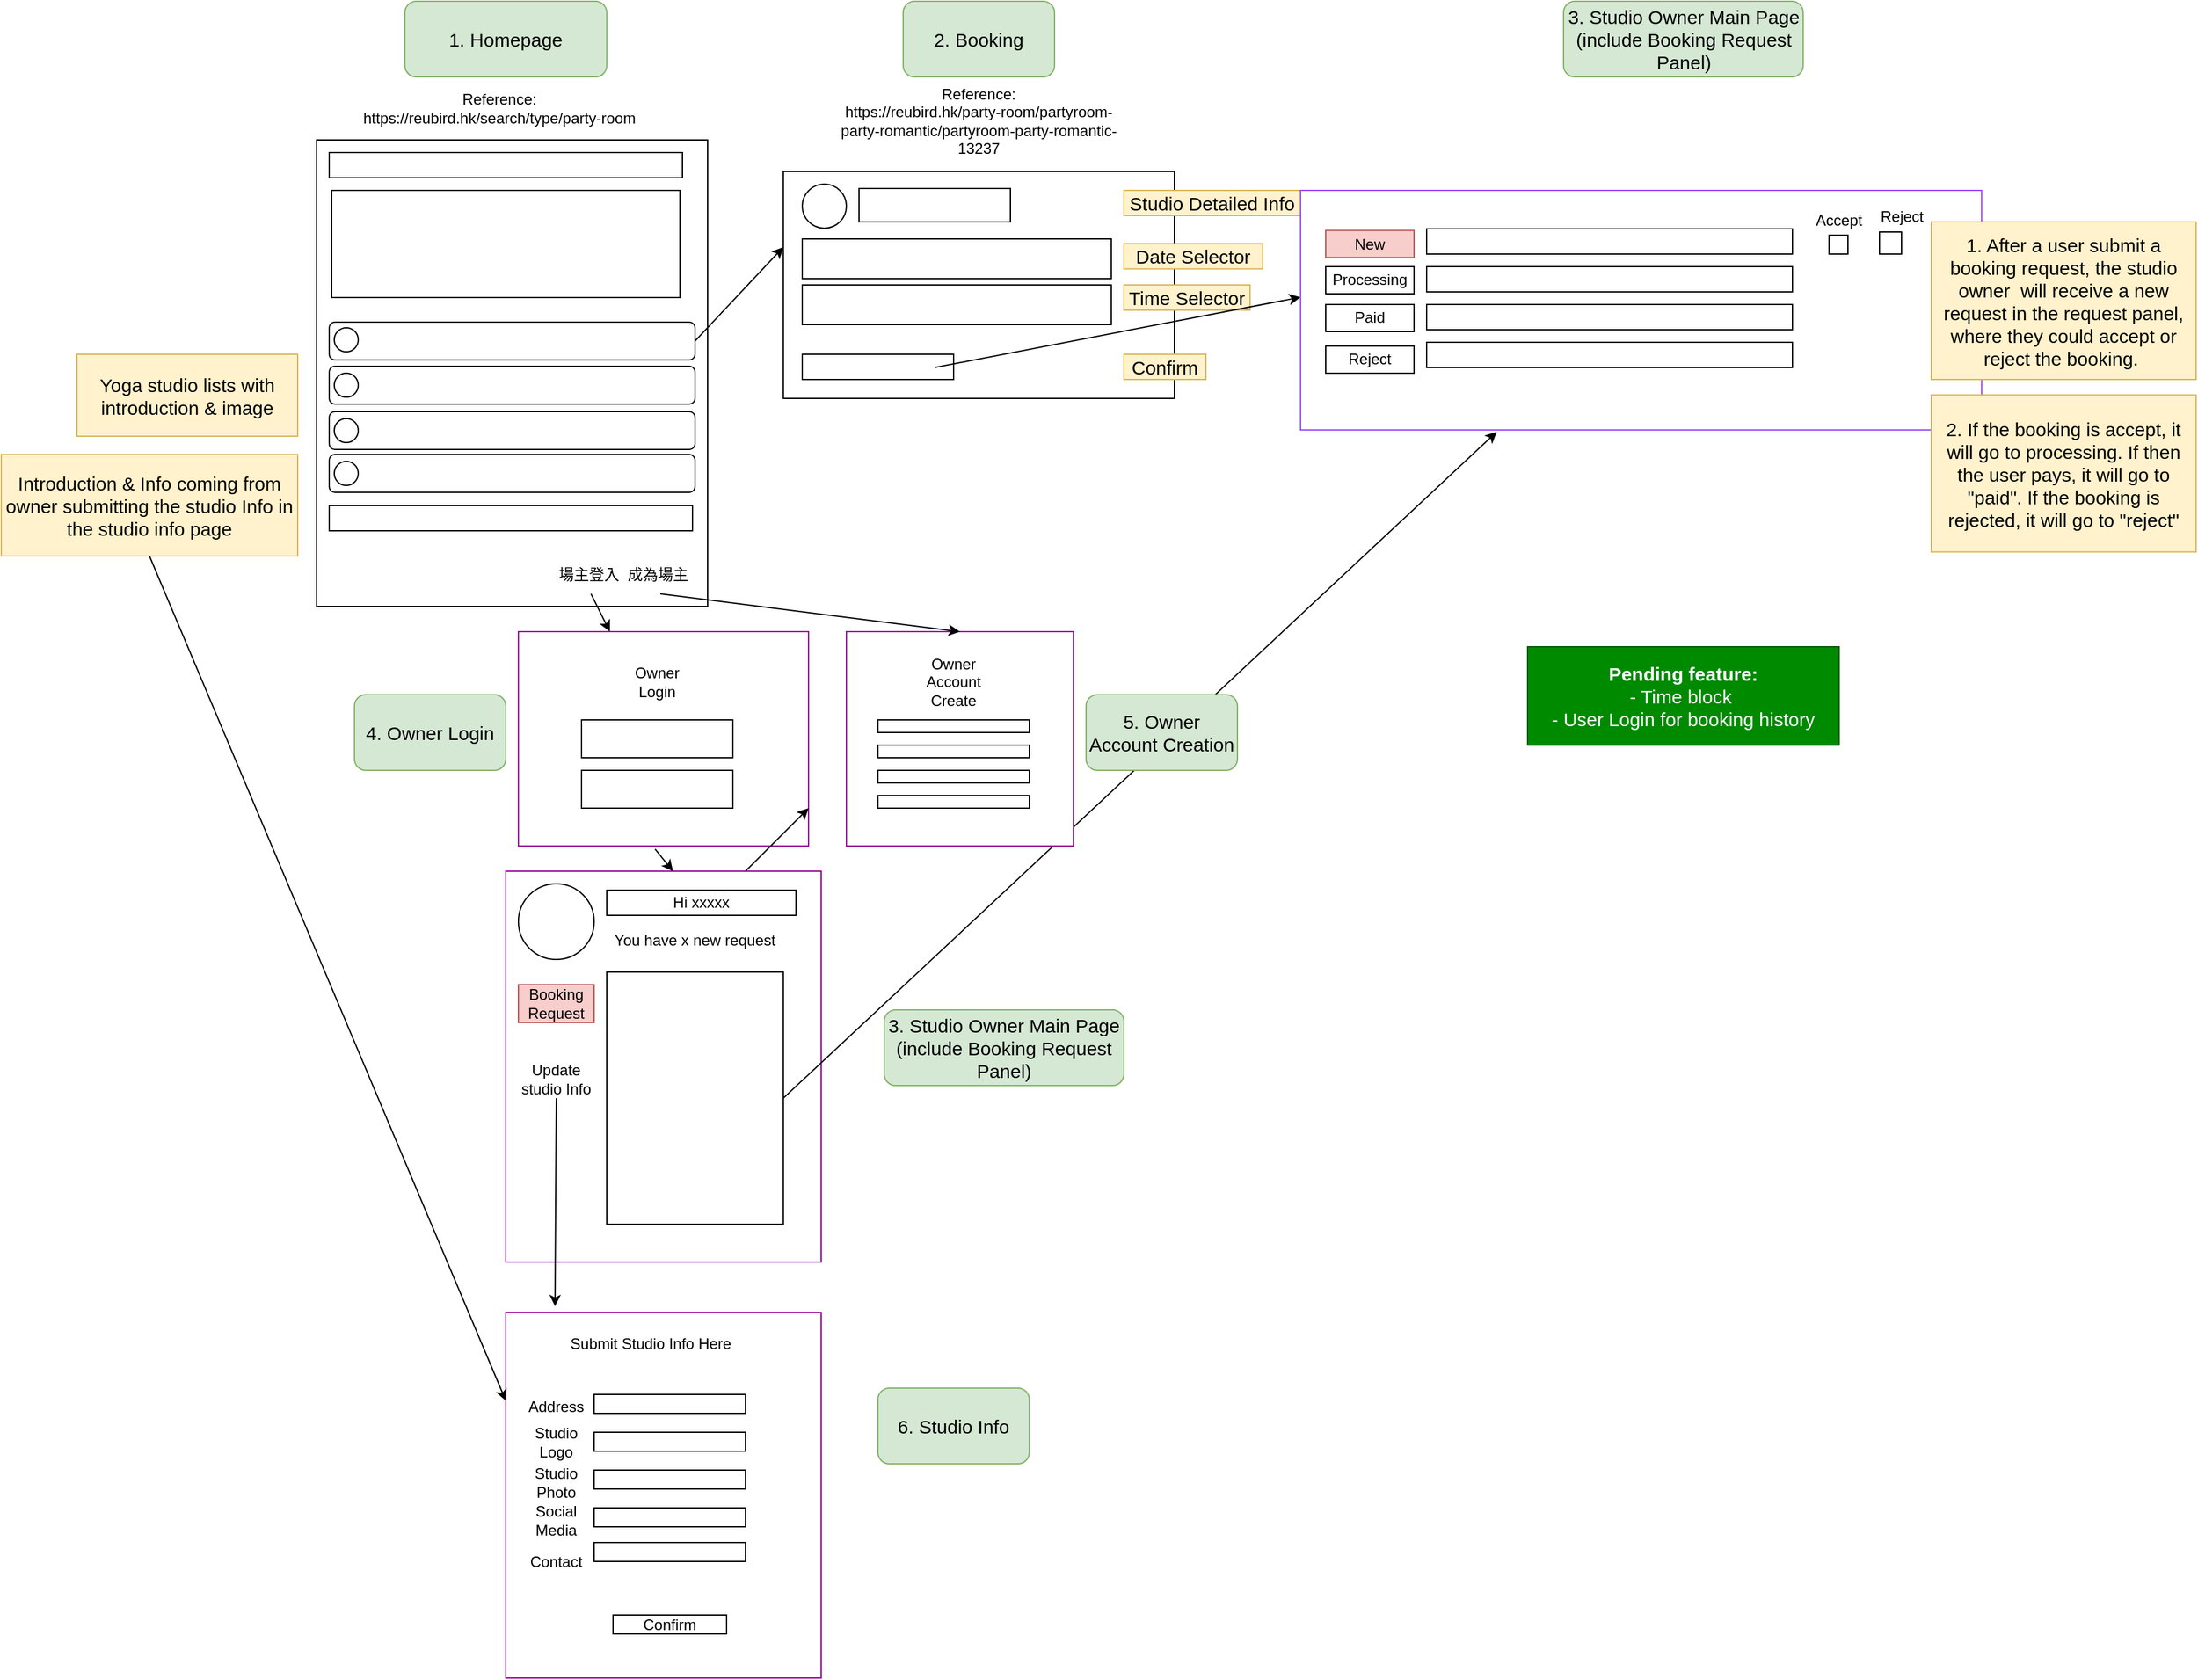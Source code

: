 <mxfile version="22.1.2" type="device">
  <diagram name="Page-1" id="CO8c-XYk3vwqfi9IgGvG">
    <mxGraphModel dx="1804" dy="1721" grid="1" gridSize="10" guides="1" tooltips="1" connect="1" arrows="1" fold="1" page="1" pageScale="1" pageWidth="850" pageHeight="1100" math="0" shadow="0">
      <root>
        <mxCell id="0" />
        <mxCell id="1" parent="0" />
        <mxCell id="W38jNCUu7FZMQDi1C7XV-1" value="" style="rounded=0;whiteSpace=wrap;html=1;" parent="1" vertex="1">
          <mxGeometry x="40" y="40" width="310" height="370" as="geometry" />
        </mxCell>
        <mxCell id="W38jNCUu7FZMQDi1C7XV-8" value="" style="rounded=1;whiteSpace=wrap;html=1;" parent="1" vertex="1">
          <mxGeometry x="50" y="184.5" width="290" height="30" as="geometry" />
        </mxCell>
        <mxCell id="W38jNCUu7FZMQDi1C7XV-9" value="" style="rounded=1;whiteSpace=wrap;html=1;" parent="1" vertex="1">
          <mxGeometry x="50" y="219.5" width="290" height="30" as="geometry" />
        </mxCell>
        <mxCell id="W38jNCUu7FZMQDi1C7XV-10" value="" style="rounded=1;whiteSpace=wrap;html=1;" parent="1" vertex="1">
          <mxGeometry x="50" y="255.5" width="290" height="30" as="geometry" />
        </mxCell>
        <mxCell id="W38jNCUu7FZMQDi1C7XV-11" value="" style="rounded=1;whiteSpace=wrap;html=1;" parent="1" vertex="1">
          <mxGeometry x="50" y="289.5" width="290" height="30" as="geometry" />
        </mxCell>
        <mxCell id="W38jNCUu7FZMQDi1C7XV-12" value="" style="ellipse;whiteSpace=wrap;html=1;aspect=fixed;" parent="1" vertex="1">
          <mxGeometry x="54" y="189" width="19" height="19" as="geometry" />
        </mxCell>
        <mxCell id="W38jNCUu7FZMQDi1C7XV-13" value="" style="ellipse;whiteSpace=wrap;html=1;aspect=fixed;" parent="1" vertex="1">
          <mxGeometry x="54" y="225" width="19" height="19" as="geometry" />
        </mxCell>
        <mxCell id="W38jNCUu7FZMQDi1C7XV-14" value="" style="ellipse;whiteSpace=wrap;html=1;aspect=fixed;" parent="1" vertex="1">
          <mxGeometry x="54" y="261" width="19" height="19" as="geometry" />
        </mxCell>
        <mxCell id="W38jNCUu7FZMQDi1C7XV-15" value="" style="ellipse;whiteSpace=wrap;html=1;aspect=fixed;" parent="1" vertex="1">
          <mxGeometry x="54" y="295" width="19" height="19" as="geometry" />
        </mxCell>
        <mxCell id="W38jNCUu7FZMQDi1C7XV-22" value="&lt;font style=&quot;font-size: 15px;&quot;&gt;Yoga studio lists with introduction &amp;amp; image&lt;/font&gt;" style="rounded=0;whiteSpace=wrap;html=1;fillColor=#fff2cc;strokeColor=#d6b656;" parent="1" vertex="1">
          <mxGeometry x="-150" y="210" width="175" height="65" as="geometry" />
        </mxCell>
        <mxCell id="W38jNCUu7FZMQDi1C7XV-27" value="" style="endArrow=classic;html=1;rounded=0;exitX=1;exitY=0.5;exitDx=0;exitDy=0;" parent="1" source="W38jNCUu7FZMQDi1C7XV-8" edge="1">
          <mxGeometry width="50" height="50" relative="1" as="geometry">
            <mxPoint x="240" y="140" as="sourcePoint" />
            <mxPoint x="410" y="125" as="targetPoint" />
          </mxGeometry>
        </mxCell>
        <mxCell id="W38jNCUu7FZMQDi1C7XV-28" value="" style="rounded=0;whiteSpace=wrap;html=1;" parent="1" vertex="1">
          <mxGeometry x="410" y="65" width="310" height="180" as="geometry" />
        </mxCell>
        <mxCell id="W38jNCUu7FZMQDi1C7XV-29" value="" style="ellipse;whiteSpace=wrap;html=1;aspect=fixed;" parent="1" vertex="1">
          <mxGeometry x="425" y="75" width="35" height="35" as="geometry" />
        </mxCell>
        <mxCell id="W38jNCUu7FZMQDi1C7XV-30" value="" style="rounded=0;whiteSpace=wrap;html=1;" parent="1" vertex="1">
          <mxGeometry x="470" y="78.5" width="120" height="26.5" as="geometry" />
        </mxCell>
        <mxCell id="W38jNCUu7FZMQDi1C7XV-31" value="" style="rounded=0;whiteSpace=wrap;html=1;" parent="1" vertex="1">
          <mxGeometry x="425" y="118.5" width="245" height="31.5" as="geometry" />
        </mxCell>
        <mxCell id="W38jNCUu7FZMQDi1C7XV-32" value="" style="rounded=0;whiteSpace=wrap;html=1;" parent="1" vertex="1">
          <mxGeometry x="425" y="155" width="245" height="31.5" as="geometry" />
        </mxCell>
        <mxCell id="W38jNCUu7FZMQDi1C7XV-33" value="&lt;font style=&quot;font-size: 15px;&quot;&gt;Studio Detailed Info&lt;/font&gt;" style="rounded=0;whiteSpace=wrap;html=1;fillColor=#fff2cc;strokeColor=#d6b656;fontSize=15;" parent="1" vertex="1">
          <mxGeometry x="680" y="80" width="140" height="20" as="geometry" />
        </mxCell>
        <mxCell id="W38jNCUu7FZMQDi1C7XV-35" value="&lt;font style=&quot;font-size: 15px;&quot;&gt;Date Selector&lt;/font&gt;" style="rounded=0;whiteSpace=wrap;html=1;fillColor=#fff2cc;strokeColor=#d6b656;fontSize=15;" parent="1" vertex="1">
          <mxGeometry x="680" y="122.25" width="110" height="20" as="geometry" />
        </mxCell>
        <mxCell id="W38jNCUu7FZMQDi1C7XV-36" value="&lt;font style=&quot;font-size: 15px;&quot;&gt;Time Selector&lt;/font&gt;" style="rounded=0;whiteSpace=wrap;html=1;fillColor=#fff2cc;strokeColor=#d6b656;fontSize=15;" parent="1" vertex="1">
          <mxGeometry x="680" y="155" width="100" height="20" as="geometry" />
        </mxCell>
        <mxCell id="W38jNCUu7FZMQDi1C7XV-37" value="" style="rounded=0;whiteSpace=wrap;html=1;" parent="1" vertex="1">
          <mxGeometry x="425" y="210" width="120" height="20" as="geometry" />
        </mxCell>
        <mxCell id="W38jNCUu7FZMQDi1C7XV-38" value="&lt;span style=&quot;font-size: 15px;&quot;&gt;Confirm&lt;/span&gt;" style="rounded=0;whiteSpace=wrap;html=1;fillColor=#fff2cc;strokeColor=#d6b656;fontSize=15;" parent="1" vertex="1">
          <mxGeometry x="680" y="210" width="65" height="20" as="geometry" />
        </mxCell>
        <mxCell id="W38jNCUu7FZMQDi1C7XV-39" value="" style="endArrow=classic;html=1;rounded=0;exitX=1;exitY=0.5;exitDx=0;exitDy=0;entryX=0;entryY=0.446;entryDx=0;entryDy=0;entryPerimeter=0;" parent="1" target="W38jNCUu7FZMQDi1C7XV-47" edge="1">
          <mxGeometry width="50" height="50" relative="1" as="geometry">
            <mxPoint x="530" y="220.5" as="sourcePoint" />
            <mxPoint x="820" y="220" as="targetPoint" />
          </mxGeometry>
        </mxCell>
        <mxCell id="W38jNCUu7FZMQDi1C7XV-47" value="" style="rounded=0;whiteSpace=wrap;html=1;strokeColor=#9a47ff;" parent="1" vertex="1">
          <mxGeometry x="820" y="80" width="540" height="190" as="geometry" />
        </mxCell>
        <mxCell id="W38jNCUu7FZMQDi1C7XV-50" value="" style="rounded=0;whiteSpace=wrap;html=1;" parent="1" vertex="1">
          <mxGeometry x="920" y="140.5" width="290" height="20" as="geometry" />
        </mxCell>
        <mxCell id="W38jNCUu7FZMQDi1C7XV-65" value="" style="rounded=0;whiteSpace=wrap;html=1;" parent="1" vertex="1">
          <mxGeometry x="52" y="80" width="276" height="85" as="geometry" />
        </mxCell>
        <mxCell id="W38jNCUu7FZMQDi1C7XV-66" value="" style="rounded=0;whiteSpace=wrap;html=1;" parent="1" vertex="1">
          <mxGeometry x="50" y="50" width="280" height="20" as="geometry" />
        </mxCell>
        <mxCell id="W38jNCUu7FZMQDi1C7XV-67" value="" style="rounded=0;whiteSpace=wrap;html=1;" parent="1" vertex="1">
          <mxGeometry x="50" y="330" width="288" height="20" as="geometry" />
        </mxCell>
        <mxCell id="W38jNCUu7FZMQDi1C7XV-68" value="場主登入&amp;nbsp; 成為場主&amp;nbsp;" style="text;html=1;strokeColor=none;fillColor=none;align=center;verticalAlign=middle;whiteSpace=wrap;rounded=0;" parent="1" vertex="1">
          <mxGeometry x="230" y="370" width="110" height="30" as="geometry" />
        </mxCell>
        <mxCell id="W38jNCUu7FZMQDi1C7XV-70" value="" style="rounded=0;whiteSpace=wrap;html=1;strokeColor=#990099;" parent="1" vertex="1">
          <mxGeometry x="190" y="620" width="250" height="310" as="geometry" />
        </mxCell>
        <mxCell id="W38jNCUu7FZMQDi1C7XV-71" value="" style="rounded=0;whiteSpace=wrap;html=1;" parent="1" vertex="1">
          <mxGeometry x="920" y="170.5" width="290" height="20" as="geometry" />
        </mxCell>
        <mxCell id="W38jNCUu7FZMQDi1C7XV-72" value="" style="rounded=0;whiteSpace=wrap;html=1;" parent="1" vertex="1">
          <mxGeometry x="920" y="200.5" width="290" height="20" as="geometry" />
        </mxCell>
        <mxCell id="W38jNCUu7FZMQDi1C7XV-74" value="&lt;b style=&quot;font-size: 15px;&quot;&gt;Pending feature: &lt;/b&gt;&lt;br style=&quot;font-size: 15px;&quot;&gt;- Time block&amp;nbsp;&lt;br style=&quot;font-size: 15px;&quot;&gt;- User Login for booking history" style="text;html=1;strokeColor=#005700;fillColor=#008a00;align=center;verticalAlign=middle;whiteSpace=wrap;rounded=0;fontColor=#ffffff;fontSize=15;" parent="1" vertex="1">
          <mxGeometry x="1000" y="442" width="247" height="78" as="geometry" />
        </mxCell>
        <mxCell id="W38jNCUu7FZMQDi1C7XV-75" value="" style="ellipse;whiteSpace=wrap;html=1;aspect=fixed;" parent="1" vertex="1">
          <mxGeometry x="200" y="630" width="60" height="60" as="geometry" />
        </mxCell>
        <mxCell id="W38jNCUu7FZMQDi1C7XV-76" value="Hi xxxxx" style="rounded=0;whiteSpace=wrap;html=1;" parent="1" vertex="1">
          <mxGeometry x="270" y="635" width="150" height="20" as="geometry" />
        </mxCell>
        <mxCell id="W38jNCUu7FZMQDi1C7XV-77" value="Booking Request" style="text;html=1;strokeColor=#b85450;fillColor=#f8cecc;align=center;verticalAlign=middle;whiteSpace=wrap;rounded=0;" parent="1" vertex="1">
          <mxGeometry x="200" y="710" width="60" height="30" as="geometry" />
        </mxCell>
        <mxCell id="W38jNCUu7FZMQDi1C7XV-78" value="Update studio Info" style="text;html=1;strokeColor=none;fillColor=none;align=center;verticalAlign=middle;whiteSpace=wrap;rounded=0;" parent="1" vertex="1">
          <mxGeometry x="200" y="770" width="60" height="30" as="geometry" />
        </mxCell>
        <mxCell id="W38jNCUu7FZMQDi1C7XV-79" value="" style="endArrow=classic;html=1;rounded=0;entryX=0.288;entryY=1.008;entryDx=0;entryDy=0;entryPerimeter=0;exitX=1;exitY=0.5;exitDx=0;exitDy=0;" parent="1" source="W38jNCUu7FZMQDi1C7XV-110" target="W38jNCUu7FZMQDi1C7XV-47" edge="1">
          <mxGeometry width="50" height="50" relative="1" as="geometry">
            <mxPoint x="270" y="725" as="sourcePoint" />
            <mxPoint x="820" y="360" as="targetPoint" />
          </mxGeometry>
        </mxCell>
        <mxCell id="W38jNCUu7FZMQDi1C7XV-87" value="" style="rounded=0;whiteSpace=wrap;html=1;" parent="1" vertex="1">
          <mxGeometry x="920" y="110.5" width="290" height="20" as="geometry" />
        </mxCell>
        <mxCell id="W38jNCUu7FZMQDi1C7XV-92" value="" style="whiteSpace=wrap;html=1;aspect=fixed;" parent="1" vertex="1">
          <mxGeometry x="1279" y="113" width="17.5" height="17.5" as="geometry" />
        </mxCell>
        <mxCell id="W38jNCUu7FZMQDi1C7XV-93" value="" style="whiteSpace=wrap;html=1;aspect=fixed;" parent="1" vertex="1">
          <mxGeometry x="1239" y="115.5" width="15" height="15" as="geometry" />
        </mxCell>
        <mxCell id="W38jNCUu7FZMQDi1C7XV-95" value="Reject" style="text;html=1;strokeColor=none;fillColor=none;align=center;verticalAlign=middle;whiteSpace=wrap;rounded=0;" parent="1" vertex="1">
          <mxGeometry x="1266.5" y="86" width="60" height="30" as="geometry" />
        </mxCell>
        <mxCell id="W38jNCUu7FZMQDi1C7XV-98" value="New" style="rounded=0;whiteSpace=wrap;html=1;fillColor=#f8cecc;strokeColor=#b85450;" parent="1" vertex="1">
          <mxGeometry x="840" y="111.75" width="70" height="21.5" as="geometry" />
        </mxCell>
        <mxCell id="W38jNCUu7FZMQDi1C7XV-99" value="Processing" style="rounded=0;whiteSpace=wrap;html=1;" parent="1" vertex="1">
          <mxGeometry x="840" y="140.5" width="70" height="21.5" as="geometry" />
        </mxCell>
        <mxCell id="W38jNCUu7FZMQDi1C7XV-100" value="Paid" style="rounded=0;whiteSpace=wrap;html=1;" parent="1" vertex="1">
          <mxGeometry x="840" y="170.5" width="70" height="21.5" as="geometry" />
        </mxCell>
        <mxCell id="W38jNCUu7FZMQDi1C7XV-101" value="Reject" style="rounded=0;whiteSpace=wrap;html=1;" parent="1" vertex="1">
          <mxGeometry x="840" y="203.5" width="70" height="21.5" as="geometry" />
        </mxCell>
        <mxCell id="W38jNCUu7FZMQDi1C7XV-103" value="Accept" style="text;html=1;strokeColor=none;fillColor=none;align=center;verticalAlign=middle;whiteSpace=wrap;rounded=0;" parent="1" vertex="1">
          <mxGeometry x="1216.5" y="88.5" width="60" height="30" as="geometry" />
        </mxCell>
        <mxCell id="W38jNCUu7FZMQDi1C7XV-104" value="" style="rounded=0;whiteSpace=wrap;html=1;strokeColor=#990099;" parent="1" vertex="1">
          <mxGeometry x="200" y="430" width="230" height="170" as="geometry" />
        </mxCell>
        <mxCell id="W38jNCUu7FZMQDi1C7XV-105" value="Owner Login" style="text;html=1;strokeColor=none;fillColor=none;align=center;verticalAlign=middle;whiteSpace=wrap;rounded=0;" parent="1" vertex="1">
          <mxGeometry x="280" y="455" width="60" height="30" as="geometry" />
        </mxCell>
        <mxCell id="W38jNCUu7FZMQDi1C7XV-106" value="" style="rounded=0;whiteSpace=wrap;html=1;" parent="1" vertex="1">
          <mxGeometry x="250" y="500" width="120" height="30" as="geometry" />
        </mxCell>
        <mxCell id="W38jNCUu7FZMQDi1C7XV-107" value="" style="rounded=0;whiteSpace=wrap;html=1;" parent="1" vertex="1">
          <mxGeometry x="250" y="540" width="120" height="30" as="geometry" />
        </mxCell>
        <mxCell id="W38jNCUu7FZMQDi1C7XV-108" value="" style="endArrow=classic;html=1;rounded=0;exitX=0.25;exitY=1;exitDx=0;exitDy=0;" parent="1" source="W38jNCUu7FZMQDi1C7XV-68" target="W38jNCUu7FZMQDi1C7XV-104" edge="1">
          <mxGeometry width="50" height="50" relative="1" as="geometry">
            <mxPoint x="460" y="580" as="sourcePoint" />
            <mxPoint x="510" y="530" as="targetPoint" />
          </mxGeometry>
        </mxCell>
        <mxCell id="W38jNCUu7FZMQDi1C7XV-109" value="" style="endArrow=classic;html=1;rounded=0;exitX=0.471;exitY=1.014;exitDx=0;exitDy=0;exitPerimeter=0;entryX=0.53;entryY=0;entryDx=0;entryDy=0;entryPerimeter=0;" parent="1" source="W38jNCUu7FZMQDi1C7XV-104" target="W38jNCUu7FZMQDi1C7XV-70" edge="1">
          <mxGeometry width="50" height="50" relative="1" as="geometry">
            <mxPoint x="460" y="690" as="sourcePoint" />
            <mxPoint x="510" y="640" as="targetPoint" />
          </mxGeometry>
        </mxCell>
        <mxCell id="W38jNCUu7FZMQDi1C7XV-110" value="" style="rounded=0;whiteSpace=wrap;html=1;" parent="1" vertex="1">
          <mxGeometry x="270" y="700" width="140" height="200" as="geometry" />
        </mxCell>
        <mxCell id="W38jNCUu7FZMQDi1C7XV-112" value="You have x new request" style="text;html=1;strokeColor=none;fillColor=none;align=center;verticalAlign=middle;whiteSpace=wrap;rounded=0;" parent="1" vertex="1">
          <mxGeometry x="270" y="660" width="140" height="30" as="geometry" />
        </mxCell>
        <mxCell id="W38jNCUu7FZMQDi1C7XV-113" value="&lt;font style=&quot;font-size: 15px;&quot;&gt;1. Homepage&lt;/font&gt;" style="rounded=1;whiteSpace=wrap;html=1;fillColor=#d5e8d4;strokeColor=#82b366;" parent="1" vertex="1">
          <mxGeometry x="110" y="-70" width="160" height="60" as="geometry" />
        </mxCell>
        <mxCell id="W38jNCUu7FZMQDi1C7XV-114" value="&lt;font style=&quot;font-size: 15px;&quot;&gt;2. Booking&lt;/font&gt;" style="rounded=1;whiteSpace=wrap;html=1;fillColor=#d5e8d4;strokeColor=#82b366;" parent="1" vertex="1">
          <mxGeometry x="505" y="-70" width="120" height="60" as="geometry" />
        </mxCell>
        <mxCell id="W38jNCUu7FZMQDi1C7XV-116" value="4. Owner Login" style="rounded=1;whiteSpace=wrap;html=1;fillColor=#d5e8d4;strokeColor=#82b366;fontSize=15;" parent="1" vertex="1">
          <mxGeometry x="70" y="480" width="120" height="60" as="geometry" />
        </mxCell>
        <mxCell id="W38jNCUu7FZMQDi1C7XV-117" value="3. Studio Owner Main Page (include Booking Request Panel)" style="rounded=1;whiteSpace=wrap;html=1;fillColor=#d5e8d4;strokeColor=#82b366;fontSize=15;" parent="1" vertex="1">
          <mxGeometry x="490" y="730" width="190" height="60" as="geometry" />
        </mxCell>
        <mxCell id="W38jNCUu7FZMQDi1C7XV-118" value="" style="rounded=0;whiteSpace=wrap;html=1;strokeColor=#990099;" parent="1" vertex="1">
          <mxGeometry x="460" y="430" width="180" height="170" as="geometry" />
        </mxCell>
        <mxCell id="W38jNCUu7FZMQDi1C7XV-119" value="Owner Account Create" style="text;html=1;strokeColor=none;fillColor=none;align=center;verticalAlign=middle;whiteSpace=wrap;rounded=0;" parent="1" vertex="1">
          <mxGeometry x="515" y="455" width="60" height="30" as="geometry" />
        </mxCell>
        <mxCell id="W38jNCUu7FZMQDi1C7XV-120" value="" style="rounded=0;whiteSpace=wrap;html=1;" parent="1" vertex="1">
          <mxGeometry x="485" y="500" width="120" height="10" as="geometry" />
        </mxCell>
        <mxCell id="W38jNCUu7FZMQDi1C7XV-121" value="" style="rounded=0;whiteSpace=wrap;html=1;" parent="1" vertex="1">
          <mxGeometry x="485" y="540" width="120" height="10" as="geometry" />
        </mxCell>
        <mxCell id="W38jNCUu7FZMQDi1C7XV-123" value="" style="rounded=0;whiteSpace=wrap;html=1;" parent="1" vertex="1">
          <mxGeometry x="485" y="520" width="120" height="10" as="geometry" />
        </mxCell>
        <mxCell id="W38jNCUu7FZMQDi1C7XV-124" value="5. Owner Account Creation" style="rounded=1;whiteSpace=wrap;html=1;fillColor=#d5e8d4;strokeColor=#82b366;fontSize=15;" parent="1" vertex="1">
          <mxGeometry x="650" y="480" width="120" height="60" as="geometry" />
        </mxCell>
        <mxCell id="W38jNCUu7FZMQDi1C7XV-125" value="" style="endArrow=classic;html=1;rounded=0;exitX=0.75;exitY=1;exitDx=0;exitDy=0;entryX=0.5;entryY=0;entryDx=0;entryDy=0;" parent="1" source="W38jNCUu7FZMQDi1C7XV-68" target="W38jNCUu7FZMQDi1C7XV-118" edge="1">
          <mxGeometry width="50" height="50" relative="1" as="geometry">
            <mxPoint x="360" y="410" as="sourcePoint" />
            <mxPoint x="410" y="360" as="targetPoint" />
          </mxGeometry>
        </mxCell>
        <mxCell id="W38jNCUu7FZMQDi1C7XV-126" value="" style="rounded=0;whiteSpace=wrap;html=1;" parent="1" vertex="1">
          <mxGeometry x="485" y="560" width="120" height="10" as="geometry" />
        </mxCell>
        <mxCell id="W38jNCUu7FZMQDi1C7XV-128" value="6. Studio Info" style="rounded=1;whiteSpace=wrap;html=1;fillColor=#d5e8d4;strokeColor=#82b366;fontSize=15;" parent="1" vertex="1">
          <mxGeometry x="485" y="1030" width="120" height="60" as="geometry" />
        </mxCell>
        <mxCell id="W38jNCUu7FZMQDi1C7XV-144" value="Reference: https://reubird.hk/search/type/party-room" style="text;html=1;strokeColor=none;fillColor=none;align=center;verticalAlign=middle;whiteSpace=wrap;rounded=0;" parent="1" vertex="1">
          <mxGeometry x="70" width="230" height="30" as="geometry" />
        </mxCell>
        <mxCell id="W38jNCUu7FZMQDi1C7XV-153" value="" style="group" parent="1" connectable="0" vertex="1">
          <mxGeometry x="190" y="970" width="250" height="290" as="geometry" />
        </mxCell>
        <mxCell id="W38jNCUu7FZMQDi1C7XV-127" value="" style="rounded=0;whiteSpace=wrap;html=1;strokeColor=#990099;" parent="W38jNCUu7FZMQDi1C7XV-153" vertex="1">
          <mxGeometry width="250" height="290" as="geometry" />
        </mxCell>
        <mxCell id="W38jNCUu7FZMQDi1C7XV-130" value="" style="rounded=0;whiteSpace=wrap;html=1;" parent="W38jNCUu7FZMQDi1C7XV-153" vertex="1">
          <mxGeometry x="70" y="65" width="120" height="15" as="geometry" />
        </mxCell>
        <mxCell id="W38jNCUu7FZMQDi1C7XV-133" value="" style="rounded=0;whiteSpace=wrap;html=1;" parent="W38jNCUu7FZMQDi1C7XV-153" vertex="1">
          <mxGeometry x="70" y="95" width="120" height="15" as="geometry" />
        </mxCell>
        <mxCell id="W38jNCUu7FZMQDi1C7XV-134" value="" style="rounded=0;whiteSpace=wrap;html=1;" parent="W38jNCUu7FZMQDi1C7XV-153" vertex="1">
          <mxGeometry x="70" y="125" width="120" height="15" as="geometry" />
        </mxCell>
        <mxCell id="W38jNCUu7FZMQDi1C7XV-135" value="" style="rounded=0;whiteSpace=wrap;html=1;" parent="W38jNCUu7FZMQDi1C7XV-153" vertex="1">
          <mxGeometry x="70" y="155" width="120" height="15" as="geometry" />
        </mxCell>
        <mxCell id="W38jNCUu7FZMQDi1C7XV-136" value="" style="rounded=0;whiteSpace=wrap;html=1;" parent="W38jNCUu7FZMQDi1C7XV-153" vertex="1">
          <mxGeometry x="70" y="182.5" width="120" height="15" as="geometry" />
        </mxCell>
        <mxCell id="W38jNCUu7FZMQDi1C7XV-137" value="Address" style="text;html=1;strokeColor=none;fillColor=none;align=center;verticalAlign=middle;whiteSpace=wrap;rounded=0;" parent="W38jNCUu7FZMQDi1C7XV-153" vertex="1">
          <mxGeometry x="10" y="60" width="60" height="30" as="geometry" />
        </mxCell>
        <mxCell id="W38jNCUu7FZMQDi1C7XV-139" value="Studio Logo" style="text;html=1;strokeColor=none;fillColor=none;align=center;verticalAlign=middle;whiteSpace=wrap;rounded=0;" parent="W38jNCUu7FZMQDi1C7XV-153" vertex="1">
          <mxGeometry x="10" y="87.5" width="60" height="30" as="geometry" />
        </mxCell>
        <mxCell id="W38jNCUu7FZMQDi1C7XV-140" value="Studio Photo" style="text;html=1;strokeColor=none;fillColor=none;align=center;verticalAlign=middle;whiteSpace=wrap;rounded=0;" parent="W38jNCUu7FZMQDi1C7XV-153" vertex="1">
          <mxGeometry x="10" y="120" width="60" height="30" as="geometry" />
        </mxCell>
        <mxCell id="W38jNCUu7FZMQDi1C7XV-141" value="Social Media" style="text;html=1;strokeColor=none;fillColor=none;align=center;verticalAlign=middle;whiteSpace=wrap;rounded=0;" parent="W38jNCUu7FZMQDi1C7XV-153" vertex="1">
          <mxGeometry x="10" y="150" width="60" height="30" as="geometry" />
        </mxCell>
        <mxCell id="W38jNCUu7FZMQDi1C7XV-142" value="Contact" style="text;html=1;strokeColor=none;fillColor=none;align=center;verticalAlign=middle;whiteSpace=wrap;rounded=0;" parent="W38jNCUu7FZMQDi1C7XV-153" vertex="1">
          <mxGeometry x="10" y="182.5" width="60" height="30" as="geometry" />
        </mxCell>
        <mxCell id="W38jNCUu7FZMQDi1C7XV-143" value="Confirm" style="rounded=0;whiteSpace=wrap;html=1;" parent="W38jNCUu7FZMQDi1C7XV-153" vertex="1">
          <mxGeometry x="85" y="240" width="90" height="15" as="geometry" />
        </mxCell>
        <mxCell id="W38jNCUu7FZMQDi1C7XV-160" value="Submit Studio Info Here" style="text;html=1;strokeColor=none;fillColor=none;align=center;verticalAlign=middle;whiteSpace=wrap;rounded=0;" parent="W38jNCUu7FZMQDi1C7XV-153" vertex="1">
          <mxGeometry x="40" y="10" width="150" height="30" as="geometry" />
        </mxCell>
        <mxCell id="W38jNCUu7FZMQDi1C7XV-154" value="" style="endArrow=classic;html=1;rounded=0;exitX=0.5;exitY=1;exitDx=0;exitDy=0;entryX=0.156;entryY=-0.017;entryDx=0;entryDy=0;entryPerimeter=0;" parent="1" source="W38jNCUu7FZMQDi1C7XV-78" target="W38jNCUu7FZMQDi1C7XV-127" edge="1">
          <mxGeometry width="50" height="50" relative="1" as="geometry">
            <mxPoint x="390" y="860" as="sourcePoint" />
            <mxPoint x="440" y="810" as="targetPoint" />
          </mxGeometry>
        </mxCell>
        <mxCell id="W38jNCUu7FZMQDi1C7XV-155" value="&lt;font style=&quot;font-size: 15px;&quot;&gt;Introduction &amp;amp; Info coming from owner submitting the studio Info in the studio info page&lt;/font&gt;" style="rounded=0;whiteSpace=wrap;html=1;fillColor=#fff2cc;strokeColor=#d6b656;" parent="1" vertex="1">
          <mxGeometry x="-210" y="289.5" width="235" height="80.5" as="geometry" />
        </mxCell>
        <mxCell id="W38jNCUu7FZMQDi1C7XV-157" value="" style="endArrow=classic;html=1;rounded=0;" parent="1" edge="1">
          <mxGeometry width="50" height="50" relative="1" as="geometry">
            <mxPoint x="380" y="620" as="sourcePoint" />
            <mxPoint x="430" y="570" as="targetPoint" />
          </mxGeometry>
        </mxCell>
        <mxCell id="W38jNCUu7FZMQDi1C7XV-159" value="" style="endArrow=classic;html=1;rounded=0;exitX=0.5;exitY=1;exitDx=0;exitDy=0;" parent="1" source="W38jNCUu7FZMQDi1C7XV-155" edge="1">
          <mxGeometry width="50" height="50" relative="1" as="geometry">
            <mxPoint x="380" y="620" as="sourcePoint" />
            <mxPoint x="190" y="1040" as="targetPoint" />
          </mxGeometry>
        </mxCell>
        <mxCell id="W38jNCUu7FZMQDi1C7XV-162" value="Reference: &lt;br&gt;https://reubird.hk/party-room/partyroom-party-romantic/partyroom-party-romantic-13237" style="text;html=1;strokeColor=none;fillColor=none;align=center;verticalAlign=middle;whiteSpace=wrap;rounded=0;" parent="1" vertex="1">
          <mxGeometry x="450" y="10" width="230" height="30" as="geometry" />
        </mxCell>
        <mxCell id="W38jNCUu7FZMQDi1C7XV-163" value="&lt;font style=&quot;font-size: 15px;&quot;&gt;1. After a user submit a booking request, the studio owner&amp;nbsp; will receive a new request in the request panel, where they could accept or reject the booking.&amp;nbsp;&lt;/font&gt;" style="rounded=0;whiteSpace=wrap;html=1;fillColor=#fff2cc;strokeColor=#d6b656;fontSize=15;" parent="1" vertex="1">
          <mxGeometry x="1320" y="105" width="210" height="125" as="geometry" />
        </mxCell>
        <mxCell id="W38jNCUu7FZMQDi1C7XV-165" value="&lt;font style=&quot;font-size: 15px;&quot;&gt;2. If the booking is accept, it will go to processing. If then the user pays, it will go to &quot;paid&quot;. If the booking is rejected, it will go to &quot;reject&quot;&lt;/font&gt;" style="rounded=0;whiteSpace=wrap;html=1;fillColor=#fff2cc;strokeColor=#d6b656;fontSize=15;" parent="1" vertex="1">
          <mxGeometry x="1320" y="242.25" width="210" height="124.5" as="geometry" />
        </mxCell>
        <mxCell id="W38jNCUu7FZMQDi1C7XV-167" value="3. Studio Owner Main Page (include Booking Request Panel)" style="rounded=1;whiteSpace=wrap;html=1;fillColor=#d5e8d4;strokeColor=#82b366;fontSize=15;" parent="1" vertex="1">
          <mxGeometry x="1028.5" y="-70" width="190" height="60" as="geometry" />
        </mxCell>
      </root>
    </mxGraphModel>
  </diagram>
</mxfile>
